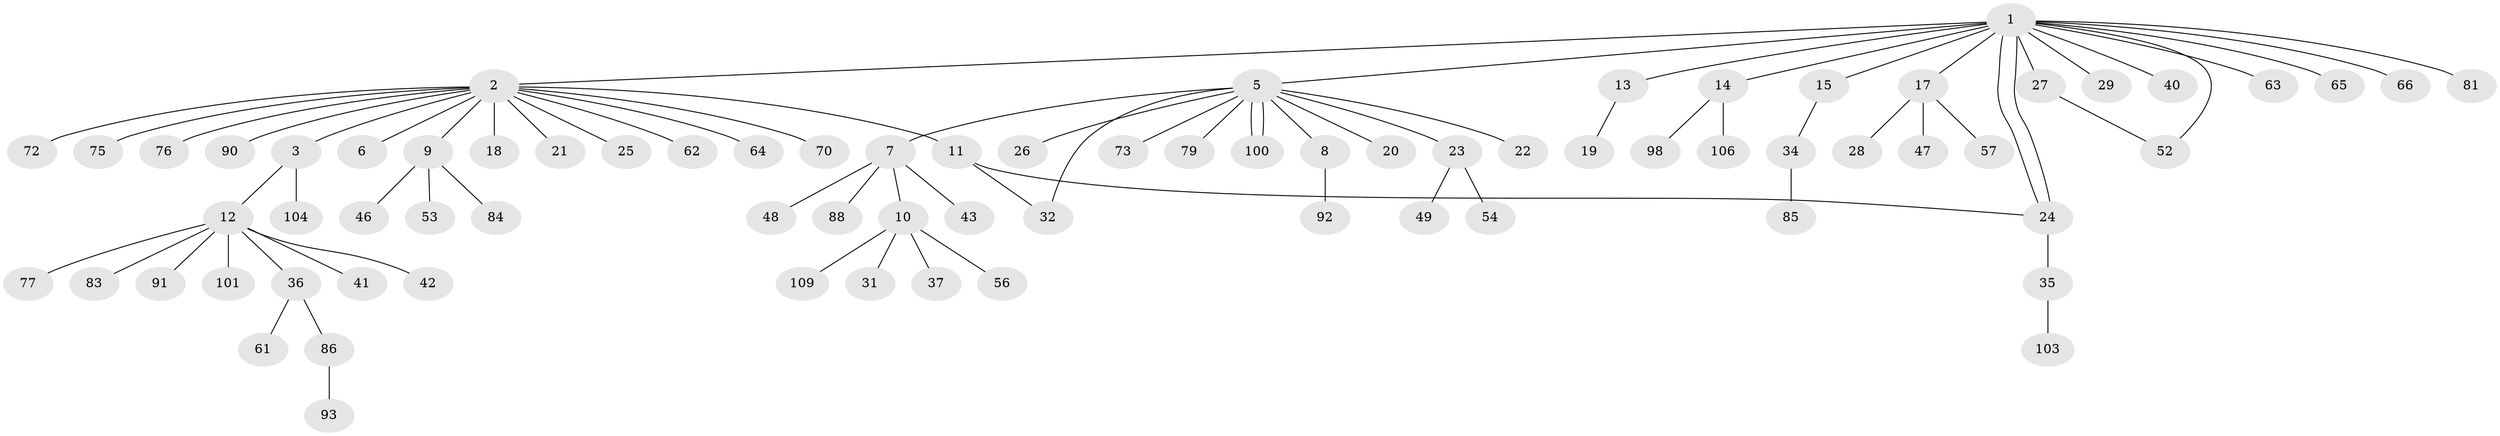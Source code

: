 // Generated by graph-tools (version 1.1) at 2025/23/03/03/25 07:23:53]
// undirected, 76 vertices, 80 edges
graph export_dot {
graph [start="1"]
  node [color=gray90,style=filled];
  1 [super="+4"];
  2 [super="+51"];
  3 [super="+105"];
  5 [super="+95"];
  6;
  7 [super="+80"];
  8 [super="+68"];
  9 [super="+30"];
  10 [super="+78"];
  11 [super="+74"];
  12 [super="+16"];
  13 [super="+33"];
  14 [super="+59"];
  15 [super="+67"];
  17 [super="+94"];
  18;
  19;
  20 [super="+58"];
  21;
  22;
  23 [super="+50"];
  24 [super="+44"];
  25 [super="+38"];
  26;
  27 [super="+69"];
  28 [super="+60"];
  29;
  31;
  32;
  34 [super="+82"];
  35 [super="+45"];
  36 [super="+39"];
  37 [super="+107"];
  40 [super="+87"];
  41 [super="+55"];
  42;
  43;
  46;
  47 [super="+108"];
  48;
  49;
  52 [super="+89"];
  53;
  54;
  56;
  57;
  61;
  62;
  63;
  64;
  65 [super="+71"];
  66;
  70;
  72;
  73;
  75;
  76 [super="+102"];
  77;
  79 [super="+96"];
  81;
  83;
  84;
  85;
  86 [super="+97"];
  88;
  90;
  91 [super="+99"];
  92;
  93;
  98;
  100;
  101;
  103;
  104;
  106;
  109;
  1 -- 2;
  1 -- 5;
  1 -- 13;
  1 -- 14;
  1 -- 15;
  1 -- 24;
  1 -- 24;
  1 -- 29;
  1 -- 52;
  1 -- 65;
  1 -- 66;
  1 -- 81;
  1 -- 17;
  1 -- 40;
  1 -- 27;
  1 -- 63;
  2 -- 3;
  2 -- 6;
  2 -- 9;
  2 -- 11;
  2 -- 18;
  2 -- 21;
  2 -- 25;
  2 -- 62;
  2 -- 64;
  2 -- 70;
  2 -- 72;
  2 -- 75;
  2 -- 76;
  2 -- 90;
  3 -- 12;
  3 -- 104;
  5 -- 7;
  5 -- 8;
  5 -- 20;
  5 -- 22;
  5 -- 23;
  5 -- 26;
  5 -- 32;
  5 -- 73;
  5 -- 79;
  5 -- 100;
  5 -- 100;
  7 -- 10;
  7 -- 43;
  7 -- 48;
  7 -- 88;
  8 -- 92;
  9 -- 46;
  9 -- 53;
  9 -- 84;
  10 -- 31;
  10 -- 37;
  10 -- 56;
  10 -- 109;
  11 -- 24;
  11 -- 32;
  12 -- 36;
  12 -- 41;
  12 -- 42;
  12 -- 77;
  12 -- 83;
  12 -- 91;
  12 -- 101;
  13 -- 19;
  14 -- 98;
  14 -- 106;
  15 -- 34;
  17 -- 28;
  17 -- 47;
  17 -- 57;
  23 -- 49;
  23 -- 54;
  24 -- 35;
  27 -- 52;
  34 -- 85;
  35 -- 103;
  36 -- 61;
  36 -- 86;
  86 -- 93;
}
